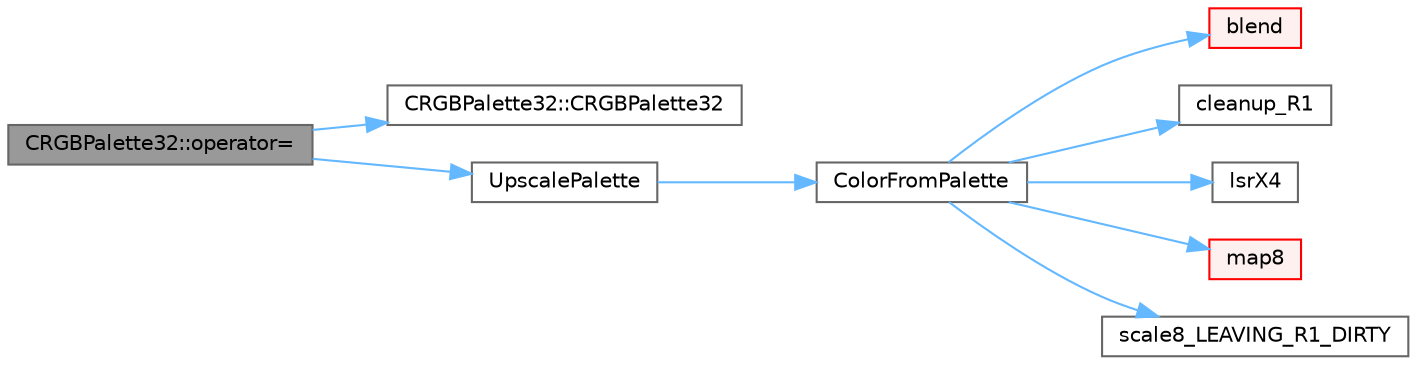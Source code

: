 digraph "CRGBPalette32::operator="
{
 // LATEX_PDF_SIZE
  bgcolor="transparent";
  edge [fontname=Helvetica,fontsize=10,labelfontname=Helvetica,labelfontsize=10];
  node [fontname=Helvetica,fontsize=10,shape=box,height=0.2,width=0.4];
  rankdir="LR";
  Node1 [id="Node000001",label="CRGBPalette32::operator=",height=0.2,width=0.4,color="gray40", fillcolor="grey60", style="filled", fontcolor="black",tooltip="Create upscaled palette from 16-entry palette."];
  Node1 -> Node2 [id="edge1_Node000001_Node000002",color="steelblue1",style="solid",tooltip=" "];
  Node2 [id="Node000002",label="CRGBPalette32::CRGBPalette32",height=0.2,width=0.4,color="grey40", fillcolor="white", style="filled",URL="$df/d3d/class_c_r_g_b_palette32_a16ee6e53d011977f8cee52df0c6c58b7.html#a16ee6e53d011977f8cee52df0c6c58b7",tooltip="Default constructor."];
  Node1 -> Node3 [id="edge2_Node000001_Node000003",color="steelblue1",style="solid",tooltip=" "];
  Node3 [id="Node000003",label="UpscalePalette",height=0.2,width=0.4,color="grey40", fillcolor="white", style="filled",URL="$d6/d0a/group___palette_upscale_gaa88523d1afb29cf3f75b9b2725ba55d3.html#gaa88523d1afb29cf3f75b9b2725ba55d3",tooltip="Convert a 16-entry palette to a 256-entry palette."];
  Node3 -> Node4 [id="edge3_Node000003_Node000004",color="steelblue1",style="solid",tooltip=" "];
  Node4 [id="Node000004",label="ColorFromPalette",height=0.2,width=0.4,color="grey40", fillcolor="white", style="filled",URL="$d2/d73/group___palette_colors_gac46e65aff3dd6519b33e27f0998f17cd.html#gac46e65aff3dd6519b33e27f0998f17cd",tooltip="Get a color from a palette."];
  Node4 -> Node5 [id="edge4_Node000004_Node000005",color="steelblue1",style="solid",tooltip=" "];
  Node5 [id="Node000005",label="blend",height=0.2,width=0.4,color="red", fillcolor="#FFF0F0", style="filled",URL="$dc/db8/group___color_blends_ga4f06b4423f71f77346aaf5dabe7dd05c.html#ga4f06b4423f71f77346aaf5dabe7dd05c",tooltip="Computes a new color blended some fraction of the way between two other colors."];
  Node4 -> Node8 [id="edge5_Node000004_Node000008",color="steelblue1",style="solid",tooltip=" "];
  Node8 [id="Node000008",label="cleanup_R1",height=0.2,width=0.4,color="grey40", fillcolor="white", style="filled",URL="$d0/da5/group___scaling_dirty_ga3fade00fb4cf5b937b973128198a7a79.html#ga3fade00fb4cf5b937b973128198a7a79",tooltip="Clean up the r1 register after a series of *LEAVING_R1_DIRTY calls."];
  Node4 -> Node10 [id="edge6_Node000004_Node000010",color="steelblue1",style="solid",tooltip=" "];
  Node10 [id="Node000010",label="lsrX4",height=0.2,width=0.4,color="grey40", fillcolor="white", style="filled",URL="$da/d2d/colorutils_8cpp_ab445fd8641e95a3bbd1417d9783f6170.html#ab445fd8641e95a3bbd1417d9783f6170",tooltip="Helper function to divide a number by 16, aka four logical shift right (LSR)'s."];
  Node4 -> Node11 [id="edge7_Node000004_Node000011",color="steelblue1",style="solid",tooltip=" "];
  Node11 [id="Node000011",label="map8",height=0.2,width=0.4,color="red", fillcolor="#FFF0F0", style="filled",URL="$d6/d19/group___linear_interpolation_gaf65357c7aeca9778e5a2f80a6bac2b5d.html#gaf65357c7aeca9778e5a2f80a6bac2b5d",tooltip="Map from one full-range 8-bit value into a narrower range of 8-bit values, possibly a range of hues."];
  Node4 -> Node9 [id="edge8_Node000004_Node000009",color="steelblue1",style="solid",tooltip=" "];
  Node9 [id="Node000009",label="scale8_LEAVING_R1_DIRTY",height=0.2,width=0.4,color="grey40", fillcolor="white", style="filled",URL="$d0/da5/group___scaling_dirty_ga7386235cada3aca429b189681d2ec56d.html#ga7386235cada3aca429b189681d2ec56d",tooltip="This version of scale8() does not clean up the R1 register on AVR."];
}

